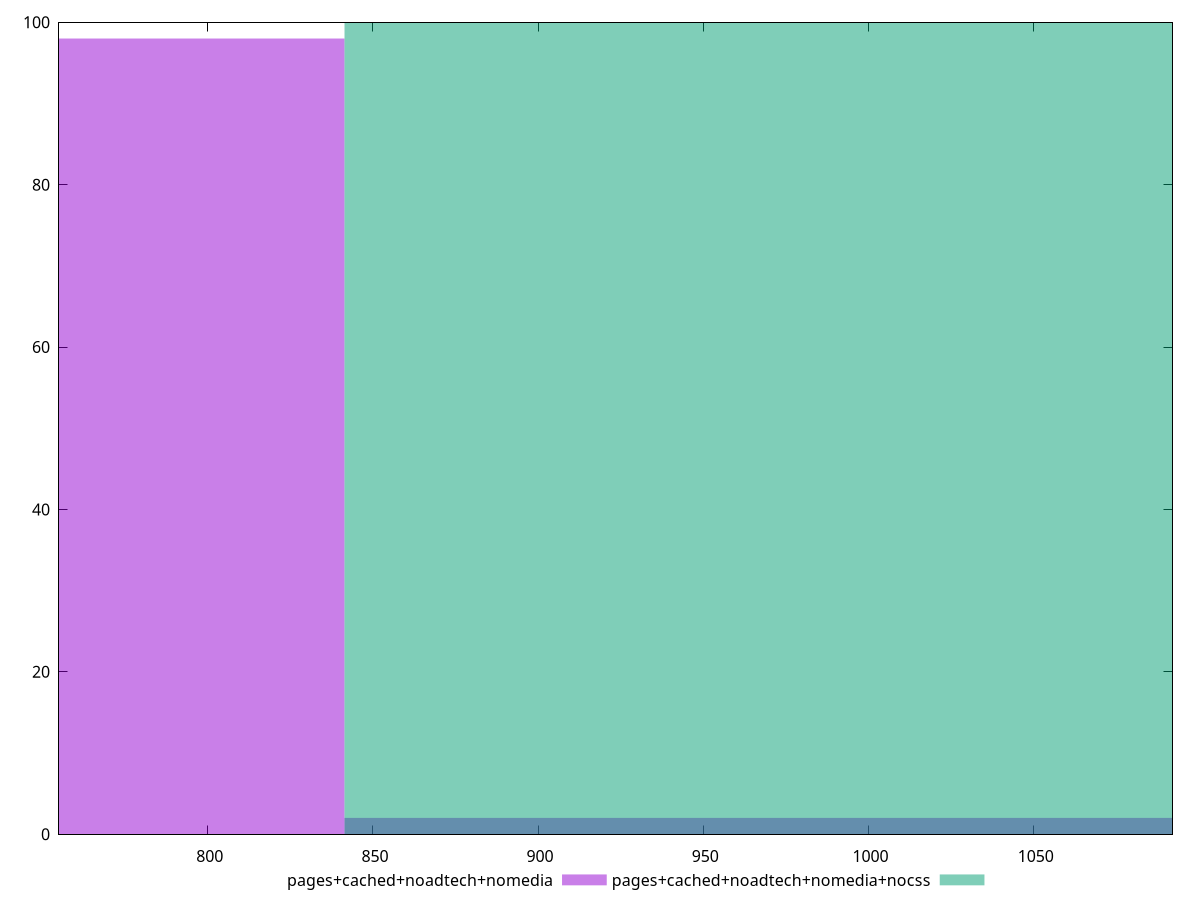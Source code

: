 reset

$pagesCachedNoadtechNomedia <<EOF
1009.6923312850613 2
673.1282208567076 98
EOF

$pagesCachedNoadtechNomediaNocss <<EOF
1009.6923312850613 100
EOF

set key outside below
set boxwidth 336.5641104283538
set xrange [755:1092]
set yrange [0:100]
set trange [0:100]
set style fill transparent solid 0.5 noborder
set terminal svg size 640, 500 enhanced background rgb 'white'
set output "report_00019_2021-02-10T18-14-37.922Z//uses-rel-preload/comparison/histogram/3_vs_4.svg"

plot $pagesCachedNoadtechNomedia title "pages+cached+noadtech+nomedia" with boxes, \
     $pagesCachedNoadtechNomediaNocss title "pages+cached+noadtech+nomedia+nocss" with boxes

reset

